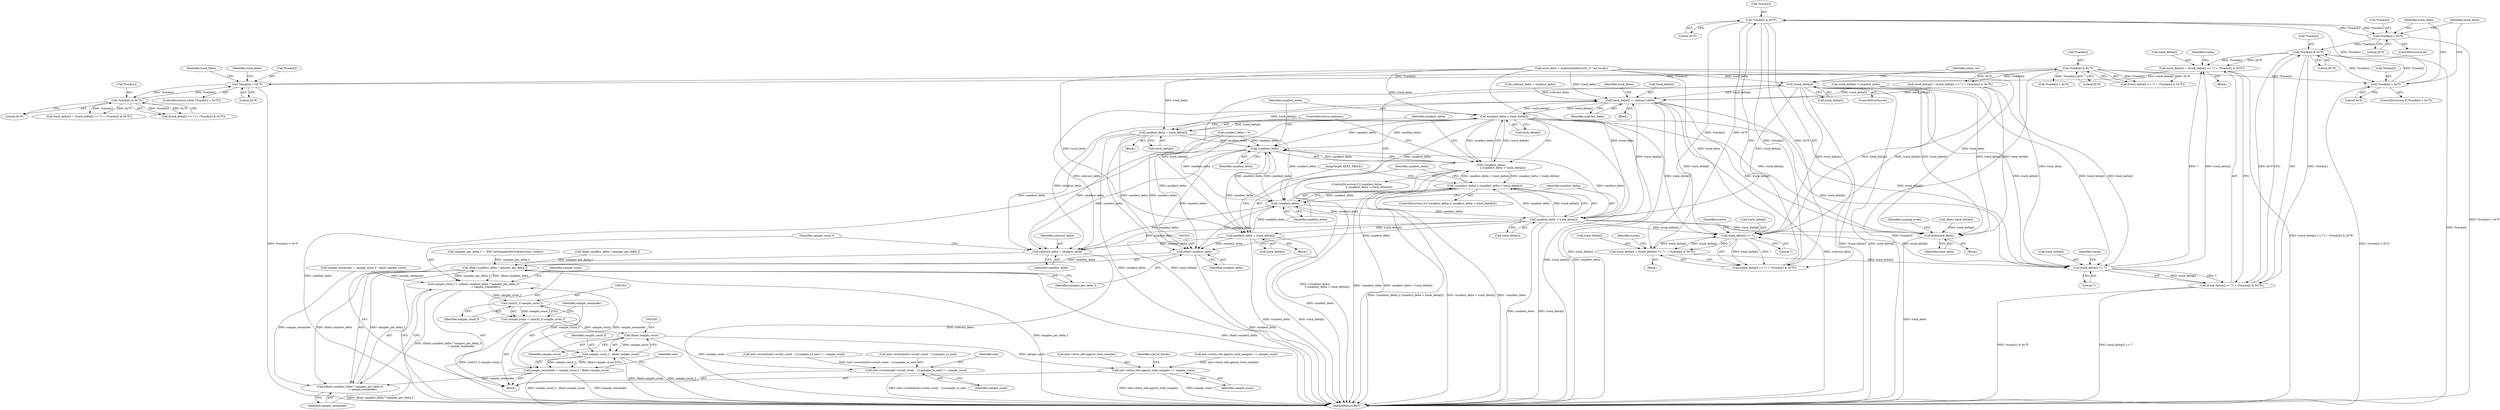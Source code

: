 digraph "0_wildmidi_660b513d99bced8783a4a5984ac2f742c74ebbdd_1@pointer" {
"1000951" [label="(Call,*tracks[i] & 0x7F)"];
"1000961" [label="(Call,*tracks[i] > 0x7f)"];
"1000951" [label="(Call,*tracks[i] & 0x7F)"];
"1000932" [label="(Call,*tracks[i] > 0x7f)"];
"1000618" [label="(Call,*tracks[i] & 0x7F)"];
"1000581" [label="(Call,*tracks[i] > 0x7F)"];
"1000598" [label="(Call,*tracks[i] & 0x7F)"];
"1000977" [label="(Call,*tracks[i] & 0x7F)"];
"1000941" [label="(Call,track_delta[i] = (track_delta[i] << 7) + (*tracks[i] & 0x7F))"];
"1000946" [label="(Call,track_delta[i] << 7)"];
"1000945" [label="(Call,(track_delta[i] << 7) + (*tracks[i] & 0x7F))"];
"1000972" [label="(Call,track_delta[i] << 7)"];
"1000967" [label="(Call,track_delta[i] = (track_delta[i] << 7) + (*tracks[i] & 0x7F))"];
"1000987" [label="(Call,!track_delta[i])"];
"1000733" [label="(Call,track_delta[i] -= subtract_delta)"];
"1000747" [label="(Call,smallest_delta > track_delta[i])"];
"1000745" [label="(Call,!smallest_delta)"];
"1000744" [label="(Call,(!smallest_delta)\n                             || (smallest_delta > track_delta[i]))"];
"1000992" [label="(Call,(!smallest_delta) || (smallest_delta > track_delta[i]))"];
"1000993" [label="(Call,!smallest_delta)"];
"1000995" [label="(Call,smallest_delta > track_delta[i])"];
"1001001" [label="(Call,smallest_delta = track_delta[i])"];
"1001008" [label="(Call,subtract_delta = smallest_delta)"];
"1001015" [label="(Call,(float) smallest_delta)"];
"1001014" [label="(Call,(float) smallest_delta * samples_per_delta_f)"];
"1001011" [label="(Call,sample_count_f = (((float) smallest_delta * samples_per_delta_f)\n                              + sample_remainder))"];
"1001022" [label="(Call,(uint32_t) sample_count_f)"];
"1001020" [label="(Call,sample_count = (uint32_t) sample_count_f)"];
"1001029" [label="(Call,(float) sample_count)"];
"1001027" [label="(Call,sample_count_f - (float) sample_count)"];
"1001025" [label="(Call,sample_remainder = sample_count_f - (float) sample_count)"];
"1001013" [label="(Call,((float) smallest_delta * samples_per_delta_f)\n                              + sample_remainder)"];
"1001032" [label="(Call,mdi->events[mdi->event_count - 1].samples_to_next += sample_count)"];
"1001045" [label="(Call,mdi->extra_info.approx_total_samples += sample_count)"];
"1001419" [label="(Call,free(track_delta))"];
"1000753" [label="(Call,smallest_delta = track_delta[i])"];
"1000971" [label="(Call,(track_delta[i] << 7) + (*tracks[i] & 0x7F))"];
"1001017" [label="(Identifier,smallest_delta)"];
"1000612" [label="(Call,(track_delta[i] << 7) + (*tracks[i] & 0x7F))"];
"1000598" [label="(Call,*tracks[i] & 0x7F)"];
"1001312" [label="(Call,(float) track_delta[i])"];
"1000673" [label="(Call,sample_remainder = sample_count_f - (float) sample_count)"];
"1000707" [label="(Identifier,end_of_tracks)"];
"1000946" [label="(Call,track_delta[i] << 7)"];
"1000954" [label="(Identifier,tracks)"];
"1000618" [label="(Call,*tracks[i] & 0x7F)"];
"1000950" [label="(Literal,7)"];
"1000931" [label="(ControlStructure,if (*tracks[i] > 0x7f))"];
"1001051" [label="(Identifier,sample_count)"];
"1000656" [label="(Call,subtract_delta = smallest_delta)"];
"1000941" [label="(Call,track_delta[i] = (track_delta[i] << 7) + (*tracks[i] & 0x7F))"];
"1000992" [label="(Call,(!smallest_delta) || (smallest_delta > track_delta[i]))"];
"1000937" [label="(Literal,0x7f)"];
"1000939" [label="(ControlStructure,do)"];
"1001026" [label="(Identifier,sample_remainder)"];
"1000966" [label="(Literal,0x7f)"];
"1000994" [label="(Identifier,smallest_delta)"];
"1001032" [label="(Call,mdi->events[mdi->event_count - 1].samples_to_next += sample_count)"];
"1000940" [label="(Block,)"];
"1000582" [label="(Call,*tracks[i])"];
"1001422" [label="(Identifier,running_event)"];
"1001029" [label="(Call,(float) sample_count)"];
"1000982" [label="(Literal,0x7F)"];
"1001012" [label="(Identifier,sample_count_f)"];
"1000580" [label="(ControlStructure,while (*tracks[i] > 0x7F))"];
"1000734" [label="(Call,track_delta[i])"];
"1000603" [label="(Literal,0x7F)"];
"1001018" [label="(Identifier,samples_per_delta_f)"];
"1000759" [label="(ControlStructure,do)"];
"1000991" [label="(ControlStructure,if ((!smallest_delta) || (smallest_delta > track_delta[i])))"];
"1000755" [label="(Call,track_delta[i])"];
"1001010" [label="(Identifier,smallest_delta)"];
"1000959" [label="(Identifier,tracks)"];
"1000732" [label="(Block,)"];
"1000693" [label="(Call,mdi->extra_info.approx_total_samples += sample_count)"];
"1000961" [label="(Call,*tracks[i] > 0x7f)"];
"1000599" [label="(Call,*tracks[i])"];
"1000978" [label="(Call,*tracks[i])"];
"1000973" [label="(Call,track_delta[i])"];
"1000968" [label="(Call,track_delta[i])"];
"1001019" [label="(Identifier,sample_remainder)"];
"1001000" [label="(Block,)"];
"1000709" [label="(Block,)"];
"1000988" [label="(Call,track_delta[i])"];
"1000971" [label="(Call,(track_delta[i] << 7) + (*tracks[i] & 0x7F))"];
"1001006" [label="(JumpTarget,NEXT_TRACK:)"];
"1001014" [label="(Call,(float) smallest_delta * samples_per_delta_f)"];
"1001435" [label="(MethodReturn,RET)"];
"1000752" [label="(Block,)"];
"1000588" [label="(Call,track_delta[i] = (track_delta[i] << 7) + (*tracks[i] & 0x7F))"];
"1000746" [label="(Identifier,smallest_delta)"];
"1000933" [label="(Call,*tracks[i])"];
"1001024" [label="(Identifier,sample_count_f)"];
"1000743" [label="(ControlStructure,if ((!smallest_delta)\n                             || (smallest_delta > track_delta[i])))"];
"1000662" [label="(Call,(float) smallest_delta * samples_per_delta_f)"];
"1001045" [label="(Call,mdi->extra_info.approx_total_samples += sample_count)"];
"1000634" [label="(Call,track_delta[i] < smallest_delta)"];
"1000921" [label="(Call,samples_per_delta_f = _WM_GetSamplesPerTick(divisions, tempo))"];
"1000762" [label="(Identifier,setup_ret)"];
"1001025" [label="(Call,sample_remainder = sample_count_f - (float) sample_count)"];
"1000608" [label="(Call,track_delta[i] = (track_delta[i] << 7) + (*tracks[i] & 0x7F))"];
"1000947" [label="(Call,track_delta[i])"];
"1000753" [label="(Call,smallest_delta = track_delta[i])"];
"1001001" [label="(Call,smallest_delta = track_delta[i])"];
"1000619" [label="(Call,*tracks[i])"];
"1000122" [label="(Block,)"];
"1001021" [label="(Identifier,sample_count)"];
"1001046" [label="(Call,mdi->extra_info.approx_total_samples)"];
"1001044" [label="(Identifier,sample_count)"];
"1001420" [label="(Identifier,track_delta)"];
"1000942" [label="(Call,track_delta[i])"];
"1000737" [label="(Identifier,subtract_delta)"];
"1000956" [label="(Literal,0x7F)"];
"1000945" [label="(Call,(track_delta[i] << 7) + (*tracks[i] & 0x7F))"];
"1000987" [label="(Call,!track_delta[i])"];
"1000932" [label="(Call,*tracks[i] > 0x7f)"];
"1001002" [label="(Identifier,smallest_delta)"];
"1000758" [label="(ControlStructure,continue;)"];
"1000581" [label="(Call,*tracks[i] > 0x7F)"];
"1000977" [label="(Call,*tracks[i] & 0x7F)"];
"1001031" [label="(Identifier,sample_count)"];
"1000586" [label="(Literal,0x7F)"];
"1000995" [label="(Call,smallest_delta > track_delta[i])"];
"1001009" [label="(Identifier,subtract_delta)"];
"1001015" [label="(Call,(float) smallest_delta)"];
"1000592" [label="(Call,(track_delta[i] << 7) + (*tracks[i] & 0x7F))"];
"1000680" [label="(Call,mdi->events[mdi->event_count - 1].samples_to_next += sample_count)"];
"1000969" [label="(Identifier,track_delta)"];
"1000623" [label="(Literal,0x7F)"];
"1000976" [label="(Literal,7)"];
"1000749" [label="(Call,track_delta[i])"];
"1000590" [label="(Identifier,track_delta)"];
"1000980" [label="(Identifier,tracks)"];
"1000745" [label="(Call,!smallest_delta)"];
"1001033" [label="(Call,mdi->events[mdi->event_count - 1].samples_to_next)"];
"1000754" [label="(Identifier,smallest_delta)"];
"1000760" [label="(Block,)"];
"1000967" [label="(Call,track_delta[i] = (track_delta[i] << 7) + (*tracks[i] & 0x7F))"];
"1001036" [label="(Identifier,mdi)"];
"1000747" [label="(Call,smallest_delta > track_delta[i])"];
"1000402" [label="(Call,track_delta = malloc(sizeof(uint32_t) * no_tracks))"];
"1001013" [label="(Call,((float) smallest_delta * samples_per_delta_f)\n                              + sample_remainder)"];
"1001008" [label="(Call,subtract_delta = smallest_delta)"];
"1001253" [label="(Call,*tracks[i] > 0x7f)"];
"1001419" [label="(Call,free(track_delta))"];
"1000962" [label="(Call,*tracks[i])"];
"1000943" [label="(Identifier,track_delta)"];
"1000951" [label="(Call,*tracks[i] & 0x7F)"];
"1000748" [label="(Identifier,smallest_delta)"];
"1001028" [label="(Identifier,sample_count_f)"];
"1001011" [label="(Call,sample_count_f = (((float) smallest_delta * samples_per_delta_f)\n                              + sample_remainder))"];
"1001020" [label="(Call,sample_count = (uint32_t) sample_count_f)"];
"1000952" [label="(Call,*tracks[i])"];
"1001027" [label="(Call,sample_count_f - (float) sample_count)"];
"1000733" [label="(Call,track_delta[i] -= subtract_delta)"];
"1000985" [label="(Identifier,tracks)"];
"1000710" [label="(Call,smallest_delta = 0)"];
"1000997" [label="(Call,track_delta[i])"];
"1001048" [label="(Identifier,mdi)"];
"1000993" [label="(Call,!smallest_delta)"];
"1000972" [label="(Call,track_delta[i] << 7)"];
"1000996" [label="(Identifier,smallest_delta)"];
"1000744" [label="(Call,(!smallest_delta)\n                             || (smallest_delta > track_delta[i]))"];
"1000610" [label="(Identifier,track_delta)"];
"1001022" [label="(Call,(uint32_t) sample_count_f)"];
"1000740" [label="(Identifier,track_delta)"];
"1001003" [label="(Call,track_delta[i])"];
"1000951" -> "1000945"  [label="AST: "];
"1000951" -> "1000956"  [label="CFG: "];
"1000952" -> "1000951"  [label="AST: "];
"1000956" -> "1000951"  [label="AST: "];
"1000945" -> "1000951"  [label="CFG: "];
"1000951" -> "1000941"  [label="DDG: *tracks[i]"];
"1000951" -> "1000941"  [label="DDG: 0x7F"];
"1000951" -> "1000945"  [label="DDG: *tracks[i]"];
"1000951" -> "1000945"  [label="DDG: 0x7F"];
"1000961" -> "1000951"  [label="DDG: *tracks[i]"];
"1000932" -> "1000951"  [label="DDG: *tracks[i]"];
"1000951" -> "1000961"  [label="DDG: *tracks[i]"];
"1000961" -> "1000939"  [label="AST: "];
"1000961" -> "1000966"  [label="CFG: "];
"1000962" -> "1000961"  [label="AST: "];
"1000966" -> "1000961"  [label="AST: "];
"1000943" -> "1000961"  [label="CFG: "];
"1000969" -> "1000961"  [label="CFG: "];
"1000961" -> "1001435"  [label="DDG: *tracks[i] > 0x7f"];
"1000961" -> "1000977"  [label="DDG: *tracks[i]"];
"1000932" -> "1000931"  [label="AST: "];
"1000932" -> "1000937"  [label="CFG: "];
"1000933" -> "1000932"  [label="AST: "];
"1000937" -> "1000932"  [label="AST: "];
"1000943" -> "1000932"  [label="CFG: "];
"1000969" -> "1000932"  [label="CFG: "];
"1000932" -> "1001435"  [label="DDG: *tracks[i] > 0x7f"];
"1000618" -> "1000932"  [label="DDG: *tracks[i]"];
"1000977" -> "1000932"  [label="DDG: *tracks[i]"];
"1000932" -> "1000977"  [label="DDG: *tracks[i]"];
"1000618" -> "1000612"  [label="AST: "];
"1000618" -> "1000623"  [label="CFG: "];
"1000619" -> "1000618"  [label="AST: "];
"1000623" -> "1000618"  [label="AST: "];
"1000612" -> "1000618"  [label="CFG: "];
"1000618" -> "1001435"  [label="DDG: *tracks[i]"];
"1000618" -> "1000581"  [label="DDG: *tracks[i]"];
"1000618" -> "1000608"  [label="DDG: *tracks[i]"];
"1000618" -> "1000608"  [label="DDG: 0x7F"];
"1000618" -> "1000612"  [label="DDG: *tracks[i]"];
"1000618" -> "1000612"  [label="DDG: 0x7F"];
"1000581" -> "1000618"  [label="DDG: *tracks[i]"];
"1000618" -> "1001253"  [label="DDG: *tracks[i]"];
"1000581" -> "1000580"  [label="AST: "];
"1000581" -> "1000586"  [label="CFG: "];
"1000582" -> "1000581"  [label="AST: "];
"1000586" -> "1000581"  [label="AST: "];
"1000590" -> "1000581"  [label="CFG: "];
"1000610" -> "1000581"  [label="CFG: "];
"1000581" -> "1001435"  [label="DDG: *tracks[i] > 0x7F"];
"1000598" -> "1000581"  [label="DDG: *tracks[i]"];
"1000581" -> "1000598"  [label="DDG: *tracks[i]"];
"1000598" -> "1000592"  [label="AST: "];
"1000598" -> "1000603"  [label="CFG: "];
"1000599" -> "1000598"  [label="AST: "];
"1000603" -> "1000598"  [label="AST: "];
"1000592" -> "1000598"  [label="CFG: "];
"1000598" -> "1000588"  [label="DDG: *tracks[i]"];
"1000598" -> "1000588"  [label="DDG: 0x7F"];
"1000598" -> "1000592"  [label="DDG: *tracks[i]"];
"1000598" -> "1000592"  [label="DDG: 0x7F"];
"1000977" -> "1000971"  [label="AST: "];
"1000977" -> "1000982"  [label="CFG: "];
"1000978" -> "1000977"  [label="AST: "];
"1000982" -> "1000977"  [label="AST: "];
"1000971" -> "1000977"  [label="CFG: "];
"1000977" -> "1001435"  [label="DDG: *tracks[i]"];
"1000977" -> "1000967"  [label="DDG: *tracks[i]"];
"1000977" -> "1000967"  [label="DDG: 0x7F"];
"1000977" -> "1000971"  [label="DDG: *tracks[i]"];
"1000977" -> "1000971"  [label="DDG: 0x7F"];
"1000941" -> "1000940"  [label="AST: "];
"1000941" -> "1000945"  [label="CFG: "];
"1000942" -> "1000941"  [label="AST: "];
"1000945" -> "1000941"  [label="AST: "];
"1000959" -> "1000941"  [label="CFG: "];
"1000946" -> "1000941"  [label="DDG: track_delta[i]"];
"1000946" -> "1000941"  [label="DDG: 7"];
"1000941" -> "1000946"  [label="DDG: track_delta[i]"];
"1000941" -> "1000972"  [label="DDG: track_delta[i]"];
"1000946" -> "1000945"  [label="AST: "];
"1000946" -> "1000950"  [label="CFG: "];
"1000947" -> "1000946"  [label="AST: "];
"1000950" -> "1000946"  [label="AST: "];
"1000954" -> "1000946"  [label="CFG: "];
"1000946" -> "1000945"  [label="DDG: track_delta[i]"];
"1000946" -> "1000945"  [label="DDG: 7"];
"1000733" -> "1000946"  [label="DDG: track_delta[i]"];
"1000987" -> "1000946"  [label="DDG: track_delta[i]"];
"1000402" -> "1000946"  [label="DDG: track_delta"];
"1000634" -> "1000946"  [label="DDG: track_delta[i]"];
"1000747" -> "1000946"  [label="DDG: track_delta[i]"];
"1000608" -> "1000946"  [label="DDG: track_delta[i]"];
"1000995" -> "1000946"  [label="DDG: track_delta[i]"];
"1000972" -> "1000971"  [label="AST: "];
"1000972" -> "1000976"  [label="CFG: "];
"1000973" -> "1000972"  [label="AST: "];
"1000976" -> "1000972"  [label="AST: "];
"1000980" -> "1000972"  [label="CFG: "];
"1000972" -> "1000967"  [label="DDG: track_delta[i]"];
"1000972" -> "1000967"  [label="DDG: 7"];
"1000972" -> "1000971"  [label="DDG: track_delta[i]"];
"1000972" -> "1000971"  [label="DDG: 7"];
"1000733" -> "1000972"  [label="DDG: track_delta[i]"];
"1000987" -> "1000972"  [label="DDG: track_delta[i]"];
"1000402" -> "1000972"  [label="DDG: track_delta"];
"1000634" -> "1000972"  [label="DDG: track_delta[i]"];
"1000747" -> "1000972"  [label="DDG: track_delta[i]"];
"1000608" -> "1000972"  [label="DDG: track_delta[i]"];
"1000995" -> "1000972"  [label="DDG: track_delta[i]"];
"1000967" -> "1000760"  [label="AST: "];
"1000967" -> "1000971"  [label="CFG: "];
"1000968" -> "1000967"  [label="AST: "];
"1000971" -> "1000967"  [label="AST: "];
"1000985" -> "1000967"  [label="CFG: "];
"1000967" -> "1001435"  [label="DDG: (track_delta[i] << 7) + (*tracks[i] & 0x7F)"];
"1000967" -> "1000987"  [label="DDG: track_delta[i]"];
"1000987" -> "1000759"  [label="AST: "];
"1000987" -> "1000988"  [label="CFG: "];
"1000988" -> "1000987"  [label="AST: "];
"1000762" -> "1000987"  [label="CFG: "];
"1000994" -> "1000987"  [label="CFG: "];
"1000987" -> "1001435"  [label="DDG: track_delta[i]"];
"1000987" -> "1001435"  [label="DDG: !track_delta[i]"];
"1000987" -> "1000733"  [label="DDG: track_delta[i]"];
"1000402" -> "1000987"  [label="DDG: track_delta"];
"1000987" -> "1000995"  [label="DDG: track_delta[i]"];
"1000987" -> "1001001"  [label="DDG: track_delta[i]"];
"1000987" -> "1001419"  [label="DDG: track_delta[i]"];
"1000733" -> "1000732"  [label="AST: "];
"1000733" -> "1000737"  [label="CFG: "];
"1000734" -> "1000733"  [label="AST: "];
"1000737" -> "1000733"  [label="AST: "];
"1000740" -> "1000733"  [label="CFG: "];
"1000733" -> "1001435"  [label="DDG: track_delta[i]"];
"1000733" -> "1001435"  [label="DDG: subtract_delta"];
"1001008" -> "1000733"  [label="DDG: subtract_delta"];
"1000656" -> "1000733"  [label="DDG: subtract_delta"];
"1000402" -> "1000733"  [label="DDG: track_delta"];
"1000634" -> "1000733"  [label="DDG: track_delta[i]"];
"1000747" -> "1000733"  [label="DDG: track_delta[i]"];
"1000608" -> "1000733"  [label="DDG: track_delta[i]"];
"1000995" -> "1000733"  [label="DDG: track_delta[i]"];
"1000733" -> "1000747"  [label="DDG: track_delta[i]"];
"1000733" -> "1000753"  [label="DDG: track_delta[i]"];
"1000733" -> "1001419"  [label="DDG: track_delta[i]"];
"1000747" -> "1000744"  [label="AST: "];
"1000747" -> "1000749"  [label="CFG: "];
"1000748" -> "1000747"  [label="AST: "];
"1000749" -> "1000747"  [label="AST: "];
"1000744" -> "1000747"  [label="CFG: "];
"1000747" -> "1001435"  [label="DDG: smallest_delta"];
"1000747" -> "1001435"  [label="DDG: track_delta[i]"];
"1000747" -> "1000745"  [label="DDG: smallest_delta"];
"1000747" -> "1000744"  [label="DDG: smallest_delta"];
"1000747" -> "1000744"  [label="DDG: track_delta[i]"];
"1000745" -> "1000747"  [label="DDG: smallest_delta"];
"1000402" -> "1000747"  [label="DDG: track_delta"];
"1000747" -> "1000753"  [label="DDG: track_delta[i]"];
"1000747" -> "1000993"  [label="DDG: smallest_delta"];
"1000747" -> "1001008"  [label="DDG: smallest_delta"];
"1000747" -> "1001015"  [label="DDG: smallest_delta"];
"1000747" -> "1001419"  [label="DDG: track_delta[i]"];
"1000745" -> "1000744"  [label="AST: "];
"1000745" -> "1000746"  [label="CFG: "];
"1000746" -> "1000745"  [label="AST: "];
"1000748" -> "1000745"  [label="CFG: "];
"1000744" -> "1000745"  [label="CFG: "];
"1000745" -> "1001435"  [label="DDG: smallest_delta"];
"1000745" -> "1000744"  [label="DDG: smallest_delta"];
"1000753" -> "1000745"  [label="DDG: smallest_delta"];
"1000995" -> "1000745"  [label="DDG: smallest_delta"];
"1000710" -> "1000745"  [label="DDG: smallest_delta"];
"1001001" -> "1000745"  [label="DDG: smallest_delta"];
"1000993" -> "1000745"  [label="DDG: smallest_delta"];
"1000745" -> "1000993"  [label="DDG: smallest_delta"];
"1000745" -> "1001008"  [label="DDG: smallest_delta"];
"1000745" -> "1001015"  [label="DDG: smallest_delta"];
"1000744" -> "1000743"  [label="AST: "];
"1000754" -> "1000744"  [label="CFG: "];
"1000758" -> "1000744"  [label="CFG: "];
"1000744" -> "1001435"  [label="DDG: (!smallest_delta)\n                             || (smallest_delta > track_delta[i])"];
"1000744" -> "1001435"  [label="DDG: smallest_delta > track_delta[i]"];
"1000744" -> "1001435"  [label="DDG: !smallest_delta"];
"1000992" -> "1000744"  [label="DDG: smallest_delta > track_delta[i]"];
"1000744" -> "1000992"  [label="DDG: smallest_delta > track_delta[i]"];
"1000992" -> "1000991"  [label="AST: "];
"1000992" -> "1000993"  [label="CFG: "];
"1000992" -> "1000995"  [label="CFG: "];
"1000993" -> "1000992"  [label="AST: "];
"1000995" -> "1000992"  [label="AST: "];
"1001002" -> "1000992"  [label="CFG: "];
"1001006" -> "1000992"  [label="CFG: "];
"1000992" -> "1001435"  [label="DDG: !smallest_delta"];
"1000992" -> "1001435"  [label="DDG: (!smallest_delta) || (smallest_delta > track_delta[i])"];
"1000992" -> "1001435"  [label="DDG: smallest_delta > track_delta[i]"];
"1000993" -> "1000992"  [label="DDG: smallest_delta"];
"1000995" -> "1000992"  [label="DDG: smallest_delta"];
"1000995" -> "1000992"  [label="DDG: track_delta[i]"];
"1000993" -> "1000994"  [label="CFG: "];
"1000994" -> "1000993"  [label="AST: "];
"1000996" -> "1000993"  [label="CFG: "];
"1000993" -> "1001435"  [label="DDG: smallest_delta"];
"1000753" -> "1000993"  [label="DDG: smallest_delta"];
"1000995" -> "1000993"  [label="DDG: smallest_delta"];
"1000710" -> "1000993"  [label="DDG: smallest_delta"];
"1001001" -> "1000993"  [label="DDG: smallest_delta"];
"1000993" -> "1000995"  [label="DDG: smallest_delta"];
"1000993" -> "1001008"  [label="DDG: smallest_delta"];
"1000993" -> "1001015"  [label="DDG: smallest_delta"];
"1000995" -> "1000997"  [label="CFG: "];
"1000996" -> "1000995"  [label="AST: "];
"1000997" -> "1000995"  [label="AST: "];
"1000995" -> "1001435"  [label="DDG: smallest_delta"];
"1000995" -> "1001435"  [label="DDG: track_delta[i]"];
"1000402" -> "1000995"  [label="DDG: track_delta"];
"1000995" -> "1001001"  [label="DDG: track_delta[i]"];
"1000995" -> "1001008"  [label="DDG: smallest_delta"];
"1000995" -> "1001015"  [label="DDG: smallest_delta"];
"1000995" -> "1001419"  [label="DDG: track_delta[i]"];
"1001001" -> "1001000"  [label="AST: "];
"1001001" -> "1001003"  [label="CFG: "];
"1001002" -> "1001001"  [label="AST: "];
"1001003" -> "1001001"  [label="AST: "];
"1001006" -> "1001001"  [label="CFG: "];
"1001001" -> "1001435"  [label="DDG: track_delta[i]"];
"1001001" -> "1001435"  [label="DDG: smallest_delta"];
"1000402" -> "1001001"  [label="DDG: track_delta"];
"1001001" -> "1001008"  [label="DDG: smallest_delta"];
"1001001" -> "1001015"  [label="DDG: smallest_delta"];
"1001008" -> "1000709"  [label="AST: "];
"1001008" -> "1001010"  [label="CFG: "];
"1001009" -> "1001008"  [label="AST: "];
"1001010" -> "1001008"  [label="AST: "];
"1001012" -> "1001008"  [label="CFG: "];
"1001008" -> "1001435"  [label="DDG: subtract_delta"];
"1000753" -> "1001008"  [label="DDG: smallest_delta"];
"1000710" -> "1001008"  [label="DDG: smallest_delta"];
"1001015" -> "1001014"  [label="AST: "];
"1001015" -> "1001017"  [label="CFG: "];
"1001016" -> "1001015"  [label="AST: "];
"1001017" -> "1001015"  [label="AST: "];
"1001018" -> "1001015"  [label="CFG: "];
"1001015" -> "1001435"  [label="DDG: smallest_delta"];
"1001015" -> "1001014"  [label="DDG: smallest_delta"];
"1000753" -> "1001015"  [label="DDG: smallest_delta"];
"1000710" -> "1001015"  [label="DDG: smallest_delta"];
"1001014" -> "1001013"  [label="AST: "];
"1001014" -> "1001018"  [label="CFG: "];
"1001018" -> "1001014"  [label="AST: "];
"1001019" -> "1001014"  [label="CFG: "];
"1001014" -> "1001435"  [label="DDG: (float) smallest_delta"];
"1001014" -> "1001435"  [label="DDG: samples_per_delta_f"];
"1001014" -> "1001011"  [label="DDG: (float) smallest_delta"];
"1001014" -> "1001011"  [label="DDG: samples_per_delta_f"];
"1001014" -> "1001013"  [label="DDG: (float) smallest_delta"];
"1001014" -> "1001013"  [label="DDG: samples_per_delta_f"];
"1000662" -> "1001014"  [label="DDG: samples_per_delta_f"];
"1000921" -> "1001014"  [label="DDG: samples_per_delta_f"];
"1001011" -> "1000709"  [label="AST: "];
"1001011" -> "1001013"  [label="CFG: "];
"1001012" -> "1001011"  [label="AST: "];
"1001013" -> "1001011"  [label="AST: "];
"1001021" -> "1001011"  [label="CFG: "];
"1001011" -> "1001435"  [label="DDG: ((float) smallest_delta * samples_per_delta_f)\n                              + sample_remainder"];
"1001025" -> "1001011"  [label="DDG: sample_remainder"];
"1000673" -> "1001011"  [label="DDG: sample_remainder"];
"1001011" -> "1001022"  [label="DDG: sample_count_f"];
"1001022" -> "1001020"  [label="AST: "];
"1001022" -> "1001024"  [label="CFG: "];
"1001023" -> "1001022"  [label="AST: "];
"1001024" -> "1001022"  [label="AST: "];
"1001020" -> "1001022"  [label="CFG: "];
"1001022" -> "1001020"  [label="DDG: sample_count_f"];
"1001022" -> "1001027"  [label="DDG: sample_count_f"];
"1001020" -> "1000709"  [label="AST: "];
"1001021" -> "1001020"  [label="AST: "];
"1001026" -> "1001020"  [label="CFG: "];
"1001020" -> "1001435"  [label="DDG: (uint32_t) sample_count_f"];
"1001020" -> "1001029"  [label="DDG: sample_count"];
"1001029" -> "1001027"  [label="AST: "];
"1001029" -> "1001031"  [label="CFG: "];
"1001030" -> "1001029"  [label="AST: "];
"1001031" -> "1001029"  [label="AST: "];
"1001027" -> "1001029"  [label="CFG: "];
"1001029" -> "1001027"  [label="DDG: sample_count"];
"1001029" -> "1001032"  [label="DDG: sample_count"];
"1001029" -> "1001045"  [label="DDG: sample_count"];
"1001027" -> "1001025"  [label="AST: "];
"1001028" -> "1001027"  [label="AST: "];
"1001025" -> "1001027"  [label="CFG: "];
"1001027" -> "1001435"  [label="DDG: sample_count_f"];
"1001027" -> "1001435"  [label="DDG: (float) sample_count"];
"1001027" -> "1001025"  [label="DDG: sample_count_f"];
"1001027" -> "1001025"  [label="DDG: (float) sample_count"];
"1001025" -> "1000709"  [label="AST: "];
"1001026" -> "1001025"  [label="AST: "];
"1001036" -> "1001025"  [label="CFG: "];
"1001025" -> "1001435"  [label="DDG: sample_remainder"];
"1001025" -> "1001435"  [label="DDG: sample_count_f - (float) sample_count"];
"1001025" -> "1001013"  [label="DDG: sample_remainder"];
"1001013" -> "1001019"  [label="CFG: "];
"1001019" -> "1001013"  [label="AST: "];
"1001013" -> "1001435"  [label="DDG: (float) smallest_delta * samples_per_delta_f"];
"1000673" -> "1001013"  [label="DDG: sample_remainder"];
"1001032" -> "1000709"  [label="AST: "];
"1001032" -> "1001044"  [label="CFG: "];
"1001033" -> "1001032"  [label="AST: "];
"1001044" -> "1001032"  [label="AST: "];
"1001048" -> "1001032"  [label="CFG: "];
"1001032" -> "1001435"  [label="DDG: mdi->events[mdi->event_count - 1].samples_to_next"];
"1000680" -> "1001032"  [label="DDG: mdi->events[mdi->event_count - 1].samples_to_next"];
"1001045" -> "1000709"  [label="AST: "];
"1001045" -> "1001051"  [label="CFG: "];
"1001046" -> "1001045"  [label="AST: "];
"1001051" -> "1001045"  [label="AST: "];
"1000707" -> "1001045"  [label="CFG: "];
"1001045" -> "1001435"  [label="DDG: sample_count"];
"1001045" -> "1001435"  [label="DDG: mdi->extra_info.approx_total_samples"];
"1000693" -> "1001045"  [label="DDG: mdi->extra_info.approx_total_samples"];
"1001419" -> "1000122"  [label="AST: "];
"1001419" -> "1001420"  [label="CFG: "];
"1001420" -> "1001419"  [label="AST: "];
"1001422" -> "1001419"  [label="CFG: "];
"1001419" -> "1001435"  [label="DDG: track_delta"];
"1000402" -> "1001419"  [label="DDG: track_delta"];
"1000608" -> "1001419"  [label="DDG: track_delta[i]"];
"1000634" -> "1001419"  [label="DDG: track_delta[i]"];
"1001312" -> "1001419"  [label="DDG: track_delta[i]"];
"1000753" -> "1000752"  [label="AST: "];
"1000753" -> "1000755"  [label="CFG: "];
"1000754" -> "1000753"  [label="AST: "];
"1000755" -> "1000753"  [label="AST: "];
"1000758" -> "1000753"  [label="CFG: "];
"1000753" -> "1001435"  [label="DDG: smallest_delta"];
"1000753" -> "1001435"  [label="DDG: track_delta[i]"];
"1000402" -> "1000753"  [label="DDG: track_delta"];
"1000971" -> "1001435"  [label="DDG: track_delta[i] << 7"];
"1000971" -> "1001435"  [label="DDG: *tracks[i] & 0x7F"];
}
